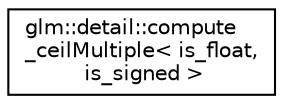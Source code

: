 digraph "Graphical Class Hierarchy"
{
  edge [fontname="Helvetica",fontsize="10",labelfontname="Helvetica",labelfontsize="10"];
  node [fontname="Helvetica",fontsize="10",shape=record];
  rankdir="LR";
  Node1 [label="glm::detail::compute\l_ceilMultiple\< is_float,\l is_signed \>",height=0.2,width=0.4,color="black", fillcolor="white", style="filled",URL="$structglm_1_1detail_1_1compute__ceil_multiple.html"];
}
